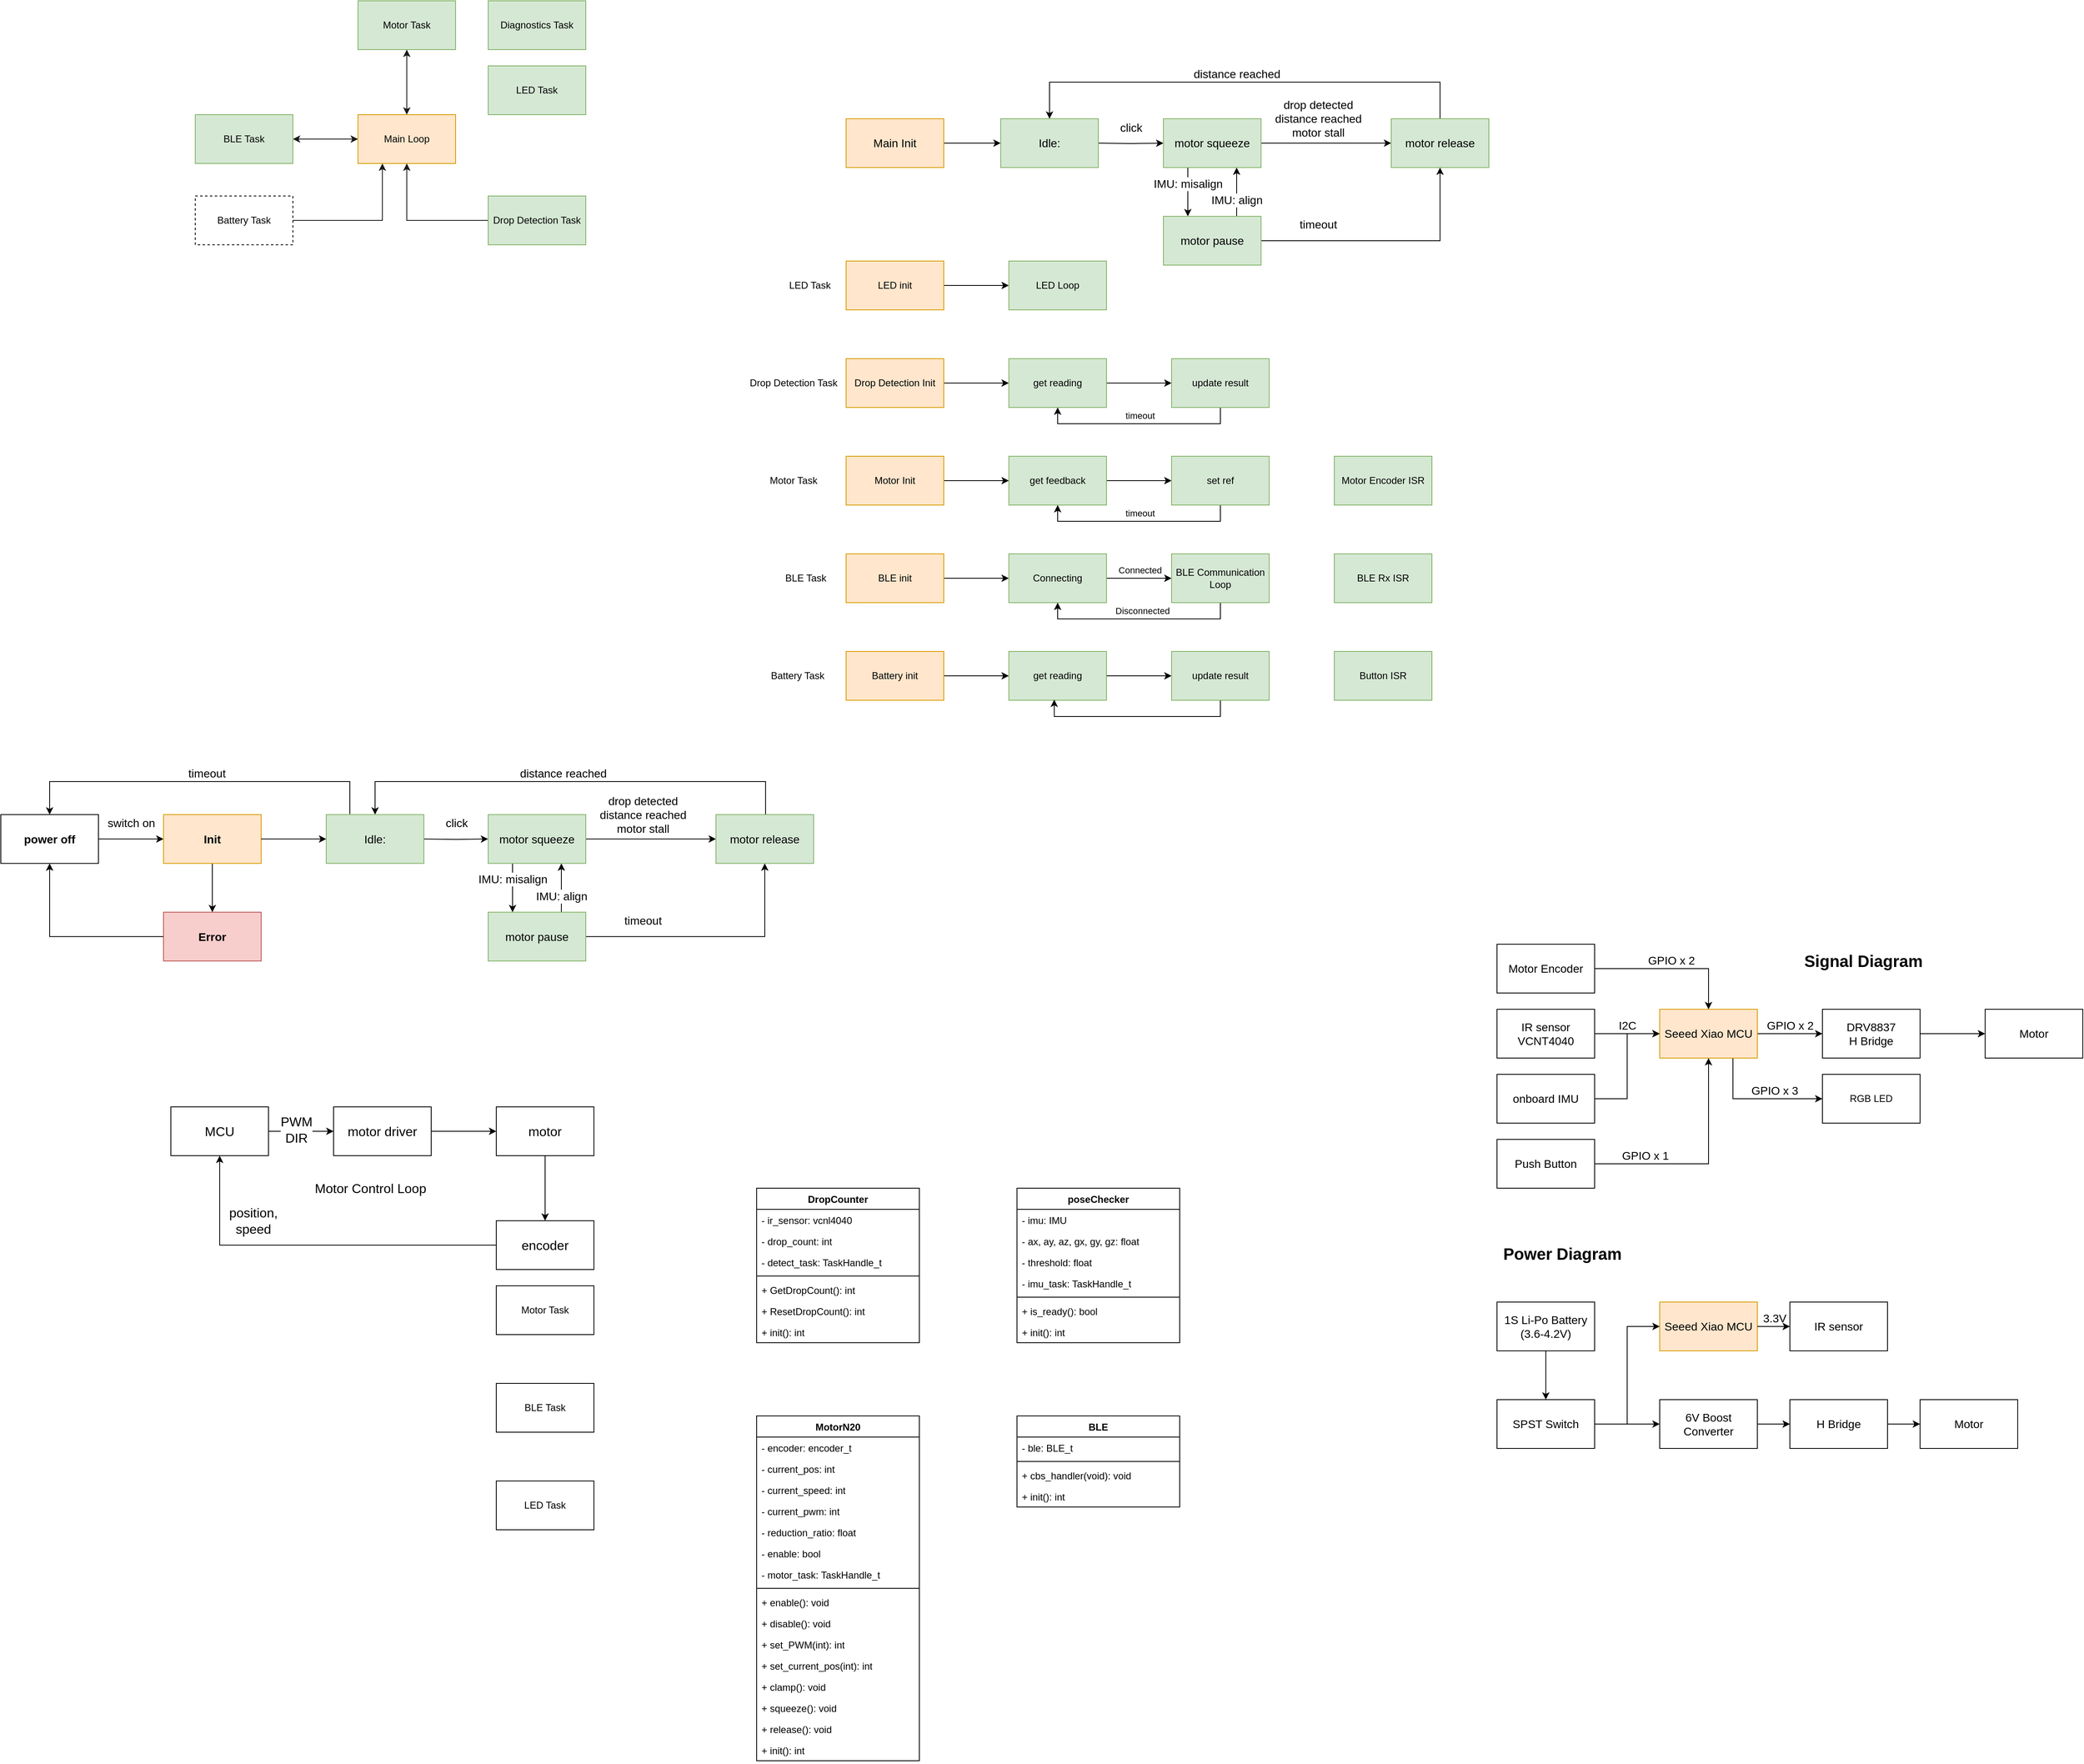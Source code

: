 <mxfile version="21.2.8" type="device">
  <diagram name="Page-1" id="wduVnjF6TWstvvbPYlcd">
    <mxGraphModel dx="4377" dy="3242" grid="1" gridSize="10" guides="1" tooltips="1" connect="1" arrows="1" fold="1" page="1" pageScale="1" pageWidth="827" pageHeight="1169" math="0" shadow="0">
      <root>
        <mxCell id="0" />
        <mxCell id="1" parent="0" />
        <mxCell id="vXe-t-sLwv9hT8hAlhmf-29" value="" style="edgeStyle=orthogonalEdgeStyle;rounded=0;orthogonalLoop=1;jettySize=auto;html=1;fontSize=14;" parent="1" source="vXe-t-sLwv9hT8hAlhmf-14" target="qgvqCCA3PiTUlnIl5fVL-4" edge="1">
          <mxGeometry relative="1" as="geometry" />
        </mxCell>
        <mxCell id="vXe-t-sLwv9hT8hAlhmf-30" value="switch on" style="edgeLabel;html=1;align=center;verticalAlign=middle;resizable=0;points=[];fontSize=14;labelBackgroundColor=none;" parent="vXe-t-sLwv9hT8hAlhmf-29" vertex="1" connectable="0">
          <mxGeometry x="-0.245" y="-1" relative="1" as="geometry">
            <mxPoint x="10" y="-21" as="offset" />
          </mxGeometry>
        </mxCell>
        <mxCell id="vXe-t-sLwv9hT8hAlhmf-14" value="&lt;b style=&quot;font-size: 14px;&quot;&gt;power off&lt;/b&gt;" style="whiteSpace=wrap;html=1;fontSize=14;" parent="1" vertex="1">
          <mxGeometry x="-159" y="-39.37" width="120" height="60" as="geometry" />
        </mxCell>
        <mxCell id="vXe-t-sLwv9hT8hAlhmf-38" value="" style="edgeStyle=orthogonalEdgeStyle;rounded=0;orthogonalLoop=1;jettySize=auto;html=1;fontSize=16;" parent="1" source="vXe-t-sLwv9hT8hAlhmf-32" target="vXe-t-sLwv9hT8hAlhmf-37" edge="1">
          <mxGeometry relative="1" as="geometry" />
        </mxCell>
        <mxCell id="vXe-t-sLwv9hT8hAlhmf-32" value="motor" style="whiteSpace=wrap;html=1;fontSize=16;" parent="1" vertex="1">
          <mxGeometry x="450" y="320" width="120" height="60" as="geometry" />
        </mxCell>
        <mxCell id="vXe-t-sLwv9hT8hAlhmf-34" value="" style="edgeStyle=orthogonalEdgeStyle;rounded=0;orthogonalLoop=1;jettySize=auto;html=1;fontSize=16;" parent="1" source="vXe-t-sLwv9hT8hAlhmf-33" target="vXe-t-sLwv9hT8hAlhmf-32" edge="1">
          <mxGeometry relative="1" as="geometry" />
        </mxCell>
        <mxCell id="vXe-t-sLwv9hT8hAlhmf-33" value="motor driver" style="whiteSpace=wrap;html=1;fontSize=16;" parent="1" vertex="1">
          <mxGeometry x="250" y="320" width="120" height="60" as="geometry" />
        </mxCell>
        <mxCell id="vXe-t-sLwv9hT8hAlhmf-43" style="edgeStyle=orthogonalEdgeStyle;rounded=0;orthogonalLoop=1;jettySize=auto;html=1;fontSize=16;" parent="1" source="vXe-t-sLwv9hT8hAlhmf-37" target="vXe-t-sLwv9hT8hAlhmf-39" edge="1">
          <mxGeometry relative="1" as="geometry" />
        </mxCell>
        <mxCell id="vXe-t-sLwv9hT8hAlhmf-44" value="position, &lt;br style=&quot;font-size: 16px;&quot;&gt;speed" style="edgeLabel;html=1;align=center;verticalAlign=middle;resizable=0;points=[];fontSize=16;" parent="vXe-t-sLwv9hT8hAlhmf-43" vertex="1" connectable="0">
          <mxGeometry x="0.332" y="1" relative="1" as="geometry">
            <mxPoint y="-31" as="offset" />
          </mxGeometry>
        </mxCell>
        <mxCell id="vXe-t-sLwv9hT8hAlhmf-37" value="encoder" style="whiteSpace=wrap;html=1;fontSize=16;" parent="1" vertex="1">
          <mxGeometry x="450" y="460" width="120" height="60" as="geometry" />
        </mxCell>
        <mxCell id="vXe-t-sLwv9hT8hAlhmf-40" value="" style="edgeStyle=orthogonalEdgeStyle;rounded=0;orthogonalLoop=1;jettySize=auto;html=1;fontSize=16;" parent="1" source="vXe-t-sLwv9hT8hAlhmf-39" target="vXe-t-sLwv9hT8hAlhmf-33" edge="1">
          <mxGeometry relative="1" as="geometry" />
        </mxCell>
        <mxCell id="vXe-t-sLwv9hT8hAlhmf-41" value="PWM&lt;br style=&quot;font-size: 16px;&quot;&gt;DIR" style="edgeLabel;html=1;align=center;verticalAlign=middle;resizable=0;points=[];fontSize=16;" parent="vXe-t-sLwv9hT8hAlhmf-40" vertex="1" connectable="0">
          <mxGeometry x="-0.15" y="2" relative="1" as="geometry">
            <mxPoint as="offset" />
          </mxGeometry>
        </mxCell>
        <mxCell id="vXe-t-sLwv9hT8hAlhmf-39" value="MCU" style="whiteSpace=wrap;html=1;fontSize=16;" parent="1" vertex="1">
          <mxGeometry x="50" y="320" width="120" height="60" as="geometry" />
        </mxCell>
        <mxCell id="vXe-t-sLwv9hT8hAlhmf-68" value="Motor Control Loop" style="text;html=1;align=center;verticalAlign=middle;resizable=0;points=[];autosize=1;strokeColor=none;fillColor=none;fontSize=16;" parent="1" vertex="1">
          <mxGeometry x="215" y="405" width="160" height="30" as="geometry" />
        </mxCell>
        <mxCell id="Kge6lJiE3Ue7jHo8uGL6-1" value="Motor" style="whiteSpace=wrap;html=1;fontSize=14;" parent="1" vertex="1">
          <mxGeometry x="2280" y="200" width="120" height="60" as="geometry" />
        </mxCell>
        <mxCell id="Kge6lJiE3Ue7jHo8uGL6-3" value="" style="edgeStyle=orthogonalEdgeStyle;rounded=0;orthogonalLoop=1;jettySize=auto;html=1;fontSize=14;" parent="1" source="Kge6lJiE3Ue7jHo8uGL6-2" target="Kge6lJiE3Ue7jHo8uGL6-1" edge="1">
          <mxGeometry relative="1" as="geometry" />
        </mxCell>
        <mxCell id="Kge6lJiE3Ue7jHo8uGL6-2" value="DRV8837&lt;br style=&quot;font-size: 14px;&quot;&gt;H Bridge" style="whiteSpace=wrap;html=1;fontSize=14;" parent="1" vertex="1">
          <mxGeometry x="2080" y="200" width="120" height="60" as="geometry" />
        </mxCell>
        <mxCell id="Kge6lJiE3Ue7jHo8uGL6-6" value="" style="edgeStyle=orthogonalEdgeStyle;rounded=0;orthogonalLoop=1;jettySize=auto;html=1;fontSize=14;" parent="1" source="Kge6lJiE3Ue7jHo8uGL6-4" target="Kge6lJiE3Ue7jHo8uGL6-5" edge="1">
          <mxGeometry relative="1" as="geometry" />
        </mxCell>
        <mxCell id="Kge6lJiE3Ue7jHo8uGL6-12" value="I2C" style="edgeLabel;html=1;align=center;verticalAlign=middle;resizable=0;points=[];fontSize=14;" parent="Kge6lJiE3Ue7jHo8uGL6-6" vertex="1" connectable="0">
          <mxGeometry x="-0.304" relative="1" as="geometry">
            <mxPoint x="12" y="-10" as="offset" />
          </mxGeometry>
        </mxCell>
        <mxCell id="Kge6lJiE3Ue7jHo8uGL6-4" value="IR sensor&lt;br style=&quot;font-size: 14px;&quot;&gt;VCNT4040" style="whiteSpace=wrap;html=1;fontSize=14;" parent="1" vertex="1">
          <mxGeometry x="1680" y="200" width="120" height="60" as="geometry" />
        </mxCell>
        <mxCell id="Kge6lJiE3Ue7jHo8uGL6-9" value="" style="edgeStyle=orthogonalEdgeStyle;rounded=0;orthogonalLoop=1;jettySize=auto;html=1;fontSize=14;" parent="1" source="Kge6lJiE3Ue7jHo8uGL6-5" target="Kge6lJiE3Ue7jHo8uGL6-2" edge="1">
          <mxGeometry relative="1" as="geometry" />
        </mxCell>
        <mxCell id="Kge6lJiE3Ue7jHo8uGL6-15" value="GPIO x 2" style="edgeLabel;html=1;align=center;verticalAlign=middle;resizable=0;points=[];fontSize=14;" parent="Kge6lJiE3Ue7jHo8uGL6-9" vertex="1" connectable="0">
          <mxGeometry x="-0.246" y="2" relative="1" as="geometry">
            <mxPoint x="10" y="-8" as="offset" />
          </mxGeometry>
        </mxCell>
        <mxCell id="oATJo9YIqXvczxJ_0nab-40" style="edgeStyle=orthogonalEdgeStyle;rounded=0;orthogonalLoop=1;jettySize=auto;html=1;exitX=0.75;exitY=1;exitDx=0;exitDy=0;entryX=0;entryY=0.5;entryDx=0;entryDy=0;" parent="1" source="Kge6lJiE3Ue7jHo8uGL6-5" target="oATJo9YIqXvczxJ_0nab-39" edge="1">
          <mxGeometry relative="1" as="geometry" />
        </mxCell>
        <mxCell id="oATJo9YIqXvczxJ_0nab-41" value="&lt;font style=&quot;font-size: 14px;&quot;&gt;GPIO x 3&lt;/font&gt;" style="edgeLabel;html=1;align=center;verticalAlign=middle;resizable=0;points=[];" parent="oATJo9YIqXvczxJ_0nab-40" vertex="1" connectable="0">
          <mxGeometry x="0.218" relative="1" as="geometry">
            <mxPoint x="3" y="-10" as="offset" />
          </mxGeometry>
        </mxCell>
        <mxCell id="Kge6lJiE3Ue7jHo8uGL6-5" value="Seeed Xiao MCU" style="whiteSpace=wrap;html=1;fontSize=14;fillColor=#ffe6cc;strokeColor=#d79b00;" parent="1" vertex="1">
          <mxGeometry x="1880" y="200" width="120" height="60" as="geometry" />
        </mxCell>
        <mxCell id="Kge6lJiE3Ue7jHo8uGL6-8" style="edgeStyle=orthogonalEdgeStyle;rounded=0;orthogonalLoop=1;jettySize=auto;html=1;fontSize=14;" parent="1" source="Kge6lJiE3Ue7jHo8uGL6-7" target="Kge6lJiE3Ue7jHo8uGL6-5" edge="1">
          <mxGeometry relative="1" as="geometry" />
        </mxCell>
        <mxCell id="Kge6lJiE3Ue7jHo8uGL6-13" value="GPIO x 1" style="edgeLabel;html=1;align=center;verticalAlign=middle;resizable=0;points=[];fontSize=14;" parent="Kge6lJiE3Ue7jHo8uGL6-8" vertex="1" connectable="0">
          <mxGeometry x="-0.448" y="-2" relative="1" as="geometry">
            <mxPoint x="-13" y="-12" as="offset" />
          </mxGeometry>
        </mxCell>
        <mxCell id="Kge6lJiE3Ue7jHo8uGL6-7" value="Push Button" style="whiteSpace=wrap;html=1;fontSize=14;" parent="1" vertex="1">
          <mxGeometry x="1680" y="360" width="120" height="60" as="geometry" />
        </mxCell>
        <mxCell id="Kge6lJiE3Ue7jHo8uGL6-11" style="edgeStyle=orthogonalEdgeStyle;rounded=0;orthogonalLoop=1;jettySize=auto;html=1;fontSize=14;" parent="1" source="Kge6lJiE3Ue7jHo8uGL6-10" target="Kge6lJiE3Ue7jHo8uGL6-5" edge="1">
          <mxGeometry relative="1" as="geometry" />
        </mxCell>
        <mxCell id="Kge6lJiE3Ue7jHo8uGL6-14" value="GPIO x 2" style="edgeLabel;html=1;align=center;verticalAlign=middle;resizable=0;points=[];fontSize=14;" parent="Kge6lJiE3Ue7jHo8uGL6-11" vertex="1" connectable="0">
          <mxGeometry x="-0.169" relative="1" as="geometry">
            <mxPoint x="15" y="-10" as="offset" />
          </mxGeometry>
        </mxCell>
        <mxCell id="Kge6lJiE3Ue7jHo8uGL6-10" value="Motor Encoder" style="whiteSpace=wrap;html=1;fontSize=14;" parent="1" vertex="1">
          <mxGeometry x="1680" y="120" width="120" height="60" as="geometry" />
        </mxCell>
        <mxCell id="Kge6lJiE3Ue7jHo8uGL6-17" style="edgeStyle=orthogonalEdgeStyle;rounded=0;orthogonalLoop=1;jettySize=auto;html=1;entryX=0;entryY=0.5;entryDx=0;entryDy=0;fontSize=14;" parent="1" source="Kge6lJiE3Ue7jHo8uGL6-16" target="Kge6lJiE3Ue7jHo8uGL6-5" edge="1">
          <mxGeometry relative="1" as="geometry" />
        </mxCell>
        <mxCell id="Kge6lJiE3Ue7jHo8uGL6-16" value="onboard IMU" style="whiteSpace=wrap;html=1;fontSize=14;" parent="1" vertex="1">
          <mxGeometry x="1680" y="280" width="120" height="60" as="geometry" />
        </mxCell>
        <mxCell id="Kge6lJiE3Ue7jHo8uGL6-18" value="Signal Diagram" style="text;html=1;align=center;verticalAlign=middle;resizable=0;points=[];autosize=1;strokeColor=none;fillColor=none;fontSize=20;fontStyle=1" parent="1" vertex="1">
          <mxGeometry x="2045" y="120" width="170" height="40" as="geometry" />
        </mxCell>
        <mxCell id="ANSPp5WAygl_F4PNtGkI-3" value="" style="edgeStyle=orthogonalEdgeStyle;rounded=0;orthogonalLoop=1;jettySize=auto;html=1;" parent="1" source="OPT35XspGaKOttEOhAyt-1" target="ANSPp5WAygl_F4PNtGkI-1" edge="1">
          <mxGeometry relative="1" as="geometry" />
        </mxCell>
        <mxCell id="OPT35XspGaKOttEOhAyt-1" value="1S Li-Po Battery&lt;br style=&quot;font-size: 14px;&quot;&gt;(3.6-4.2V)" style="whiteSpace=wrap;html=1;fontSize=14;" parent="1" vertex="1">
          <mxGeometry x="1680" y="560" width="120" height="60" as="geometry" />
        </mxCell>
        <mxCell id="OPT35XspGaKOttEOhAyt-8" value="" style="edgeStyle=orthogonalEdgeStyle;rounded=0;orthogonalLoop=1;jettySize=auto;html=1;fontSize=14;" parent="1" source="OPT35XspGaKOttEOhAyt-2" target="OPT35XspGaKOttEOhAyt-7" edge="1">
          <mxGeometry relative="1" as="geometry" />
        </mxCell>
        <mxCell id="OPT35XspGaKOttEOhAyt-2" value="6V Boost Converter" style="whiteSpace=wrap;html=1;fontSize=14;" parent="1" vertex="1">
          <mxGeometry x="1880" y="680" width="120" height="60" as="geometry" />
        </mxCell>
        <mxCell id="OPT35XspGaKOttEOhAyt-5" value="Seeed Xiao MCU" style="whiteSpace=wrap;html=1;fontSize=14;fillColor=#ffe6cc;strokeColor=#d79b00;" parent="1" vertex="1">
          <mxGeometry x="1880" y="560" width="120" height="60" as="geometry" />
        </mxCell>
        <mxCell id="OPT35XspGaKOttEOhAyt-10" value="" style="edgeStyle=orthogonalEdgeStyle;rounded=0;orthogonalLoop=1;jettySize=auto;html=1;fontSize=14;" parent="1" source="OPT35XspGaKOttEOhAyt-7" target="OPT35XspGaKOttEOhAyt-9" edge="1">
          <mxGeometry relative="1" as="geometry" />
        </mxCell>
        <mxCell id="OPT35XspGaKOttEOhAyt-7" value="H Bridge" style="whiteSpace=wrap;html=1;fontSize=14;" parent="1" vertex="1">
          <mxGeometry x="2040" y="680" width="120" height="60" as="geometry" />
        </mxCell>
        <mxCell id="OPT35XspGaKOttEOhAyt-9" value="Motor" style="whiteSpace=wrap;html=1;fontSize=14;" parent="1" vertex="1">
          <mxGeometry x="2200" y="680" width="120" height="60" as="geometry" />
        </mxCell>
        <mxCell id="OPT35XspGaKOttEOhAyt-12" value="Power Diagram" style="text;html=1;align=center;verticalAlign=middle;resizable=0;points=[];autosize=1;strokeColor=none;fillColor=none;fontSize=20;fontStyle=1" parent="1" vertex="1">
          <mxGeometry x="1675" y="480" width="170" height="40" as="geometry" />
        </mxCell>
        <mxCell id="OPT35XspGaKOttEOhAyt-13" value="IR sensor" style="whiteSpace=wrap;html=1;fontSize=14;" parent="1" vertex="1">
          <mxGeometry x="2040" y="560" width="120" height="60" as="geometry" />
        </mxCell>
        <mxCell id="ANSPp5WAygl_F4PNtGkI-4" value="" style="edgeStyle=orthogonalEdgeStyle;rounded=0;orthogonalLoop=1;jettySize=auto;html=1;" parent="1" source="ANSPp5WAygl_F4PNtGkI-1" target="OPT35XspGaKOttEOhAyt-2" edge="1">
          <mxGeometry relative="1" as="geometry" />
        </mxCell>
        <mxCell id="ANSPp5WAygl_F4PNtGkI-5" style="edgeStyle=orthogonalEdgeStyle;rounded=0;orthogonalLoop=1;jettySize=auto;html=1;exitX=1;exitY=0.5;exitDx=0;exitDy=0;entryX=0;entryY=0.5;entryDx=0;entryDy=0;" parent="1" source="ANSPp5WAygl_F4PNtGkI-1" target="OPT35XspGaKOttEOhAyt-5" edge="1">
          <mxGeometry relative="1" as="geometry" />
        </mxCell>
        <mxCell id="ANSPp5WAygl_F4PNtGkI-1" value="SPST Switch" style="whiteSpace=wrap;html=1;fontSize=14;" parent="1" vertex="1">
          <mxGeometry x="1680" y="680" width="120" height="60" as="geometry" />
        </mxCell>
        <mxCell id="ANSPp5WAygl_F4PNtGkI-8" value="" style="edgeStyle=orthogonalEdgeStyle;rounded=0;orthogonalLoop=1;jettySize=auto;html=1;" parent="1" source="OPT35XspGaKOttEOhAyt-5" target="OPT35XspGaKOttEOhAyt-13" edge="1">
          <mxGeometry relative="1" as="geometry" />
        </mxCell>
        <mxCell id="tMOb8evx2b35FcJZwb4m-1" value="3.3V" style="edgeLabel;html=1;align=center;verticalAlign=middle;resizable=0;points=[];fontSize=14;labelBackgroundColor=none;" parent="ANSPp5WAygl_F4PNtGkI-8" vertex="1" connectable="0">
          <mxGeometry x="-0.332" y="-1" relative="1" as="geometry">
            <mxPoint x="7" y="-11" as="offset" />
          </mxGeometry>
        </mxCell>
        <mxCell id="qgvqCCA3PiTUlnIl5fVL-110" style="edgeStyle=orthogonalEdgeStyle;rounded=0;orthogonalLoop=1;jettySize=auto;html=1;fontSize=14;" parent="1" source="qgvqCCA3PiTUlnIl5fVL-4" target="qgvqCCA3PiTUlnIl5fVL-111" edge="1">
          <mxGeometry relative="1" as="geometry" />
        </mxCell>
        <mxCell id="qgvqCCA3PiTUlnIl5fVL-4" value="&lt;b style=&quot;font-size: 14px;&quot;&gt;Init&lt;/b&gt;" style="whiteSpace=wrap;html=1;fontSize=14;fillColor=#ffe6cc;strokeColor=#d79b00;" parent="1" vertex="1">
          <mxGeometry x="41" y="-39.37" width="120" height="60" as="geometry" />
        </mxCell>
        <mxCell id="qgvqCCA3PiTUlnIl5fVL-19" value="" style="edgeStyle=orthogonalEdgeStyle;rounded=0;orthogonalLoop=1;jettySize=auto;html=1;" parent="1" source="qgvqCCA3PiTUlnIl5fVL-17" target="qgvqCCA3PiTUlnIl5fVL-18" edge="1">
          <mxGeometry relative="1" as="geometry" />
        </mxCell>
        <mxCell id="qgvqCCA3PiTUlnIl5fVL-17" value="BLE init" style="whiteSpace=wrap;html=1;fillColor=#ffe6cc;strokeColor=#d79b00;" parent="1" vertex="1">
          <mxGeometry x="880" y="-360" width="120" height="60" as="geometry" />
        </mxCell>
        <mxCell id="qgvqCCA3PiTUlnIl5fVL-21" value="" style="edgeStyle=orthogonalEdgeStyle;rounded=0;orthogonalLoop=1;jettySize=auto;html=1;" parent="1" source="qgvqCCA3PiTUlnIl5fVL-18" target="qgvqCCA3PiTUlnIl5fVL-20" edge="1">
          <mxGeometry relative="1" as="geometry" />
        </mxCell>
        <mxCell id="qgvqCCA3PiTUlnIl5fVL-22" value="Connected" style="edgeLabel;html=1;align=center;verticalAlign=middle;resizable=0;points=[];" parent="qgvqCCA3PiTUlnIl5fVL-21" vertex="1" connectable="0">
          <mxGeometry x="-0.242" y="1" relative="1" as="geometry">
            <mxPoint x="10" y="-9" as="offset" />
          </mxGeometry>
        </mxCell>
        <mxCell id="qgvqCCA3PiTUlnIl5fVL-18" value="Connecting" style="whiteSpace=wrap;html=1;fillColor=#d5e8d4;strokeColor=#82b366;" parent="1" vertex="1">
          <mxGeometry x="1080" y="-360" width="120" height="60" as="geometry" />
        </mxCell>
        <mxCell id="qgvqCCA3PiTUlnIl5fVL-25" style="edgeStyle=orthogonalEdgeStyle;rounded=0;orthogonalLoop=1;jettySize=auto;html=1;entryX=0.5;entryY=1;entryDx=0;entryDy=0;" parent="1" source="qgvqCCA3PiTUlnIl5fVL-20" target="qgvqCCA3PiTUlnIl5fVL-18" edge="1">
          <mxGeometry relative="1" as="geometry">
            <Array as="points">
              <mxPoint x="1340" y="-280" />
              <mxPoint x="1140" y="-280" />
            </Array>
          </mxGeometry>
        </mxCell>
        <mxCell id="qgvqCCA3PiTUlnIl5fVL-26" value="Disconnected" style="edgeLabel;html=1;align=center;verticalAlign=middle;resizable=0;points=[];" parent="qgvqCCA3PiTUlnIl5fVL-25" vertex="1" connectable="0">
          <mxGeometry x="0.171" relative="1" as="geometry">
            <mxPoint x="24" y="-10" as="offset" />
          </mxGeometry>
        </mxCell>
        <mxCell id="qgvqCCA3PiTUlnIl5fVL-20" value="BLE Communication Loop" style="whiteSpace=wrap;html=1;fillColor=#d5e8d4;strokeColor=#82b366;" parent="1" vertex="1">
          <mxGeometry x="1280" y="-360" width="120" height="60" as="geometry" />
        </mxCell>
        <mxCell id="qgvqCCA3PiTUlnIl5fVL-39" value="" style="edgeStyle=orthogonalEdgeStyle;rounded=0;orthogonalLoop=1;jettySize=auto;html=1;" parent="1" source="qgvqCCA3PiTUlnIl5fVL-37" target="qgvqCCA3PiTUlnIl5fVL-38" edge="1">
          <mxGeometry relative="1" as="geometry" />
        </mxCell>
        <mxCell id="qgvqCCA3PiTUlnIl5fVL-37" value="Battery init" style="whiteSpace=wrap;html=1;fillColor=#ffe6cc;strokeColor=#d79b00;" parent="1" vertex="1">
          <mxGeometry x="880" y="-240" width="120" height="60" as="geometry" />
        </mxCell>
        <mxCell id="qgvqCCA3PiTUlnIl5fVL-127" value="" style="edgeStyle=orthogonalEdgeStyle;rounded=0;orthogonalLoop=1;jettySize=auto;html=1;" parent="1" source="qgvqCCA3PiTUlnIl5fVL-38" target="qgvqCCA3PiTUlnIl5fVL-126" edge="1">
          <mxGeometry relative="1" as="geometry" />
        </mxCell>
        <mxCell id="qgvqCCA3PiTUlnIl5fVL-38" value="get reading" style="whiteSpace=wrap;html=1;fillColor=#d5e8d4;strokeColor=#82b366;" parent="1" vertex="1">
          <mxGeometry x="1080" y="-240" width="120" height="60" as="geometry" />
        </mxCell>
        <mxCell id="oATJo9YIqXvczxJ_0nab-46" style="edgeStyle=orthogonalEdgeStyle;rounded=0;orthogonalLoop=1;jettySize=auto;html=1;startArrow=classic;startFill=1;fillColor=#d5e8d4;strokeColor=#1A1A1A;" parent="1" source="qgvqCCA3PiTUlnIl5fVL-41" target="qgvqCCA3PiTUlnIl5fVL-46" edge="1">
          <mxGeometry relative="1" as="geometry" />
        </mxCell>
        <mxCell id="oATJo9YIqXvczxJ_0nab-48" style="edgeStyle=orthogonalEdgeStyle;rounded=0;orthogonalLoop=1;jettySize=auto;html=1;startArrow=classic;startFill=1;fillColor=#d5e8d4;strokeColor=#1A1A1A;" parent="1" source="qgvqCCA3PiTUlnIl5fVL-41" target="qgvqCCA3PiTUlnIl5fVL-42" edge="1">
          <mxGeometry relative="1" as="geometry" />
        </mxCell>
        <mxCell id="qgvqCCA3PiTUlnIl5fVL-41" value="Main Loop" style="whiteSpace=wrap;html=1;fillColor=#ffe6cc;strokeColor=#d79b00;" parent="1" vertex="1">
          <mxGeometry x="280" y="-900" width="120" height="60" as="geometry" />
        </mxCell>
        <mxCell id="qgvqCCA3PiTUlnIl5fVL-42" value="BLE Task" style="whiteSpace=wrap;html=1;fillColor=#d5e8d4;strokeColor=#82b366;" parent="1" vertex="1">
          <mxGeometry x="80" y="-900" width="120" height="60" as="geometry" />
        </mxCell>
        <mxCell id="qgvqCCA3PiTUlnIl5fVL-43" value="LED Task" style="whiteSpace=wrap;html=1;fillColor=#d5e8d4;strokeColor=#82b366;" parent="1" vertex="1">
          <mxGeometry x="440" y="-960" width="120" height="60" as="geometry" />
        </mxCell>
        <mxCell id="qgvqCCA3PiTUlnIl5fVL-50" value="" style="edgeStyle=orthogonalEdgeStyle;rounded=0;orthogonalLoop=1;jettySize=auto;html=1;entryX=0.25;entryY=1;entryDx=0;entryDy=0;fillColor=#d5e8d4;strokeColor=#1A1A1A;" parent="1" source="qgvqCCA3PiTUlnIl5fVL-44" target="qgvqCCA3PiTUlnIl5fVL-41" edge="1">
          <mxGeometry relative="1" as="geometry">
            <mxPoint x="230" y="-769.971" as="sourcePoint" />
          </mxGeometry>
        </mxCell>
        <mxCell id="qgvqCCA3PiTUlnIl5fVL-44" value="Battery Task" style="whiteSpace=wrap;html=1;dashed=1;" parent="1" vertex="1">
          <mxGeometry x="80" y="-800" width="120" height="60" as="geometry" />
        </mxCell>
        <mxCell id="qgvqCCA3PiTUlnIl5fVL-46" value="Motor Task" style="whiteSpace=wrap;html=1;fillColor=#d5e8d4;strokeColor=#82b366;" parent="1" vertex="1">
          <mxGeometry x="280" y="-1040" width="120" height="60" as="geometry" />
        </mxCell>
        <mxCell id="qgvqCCA3PiTUlnIl5fVL-58" value="BLE Rx ISR" style="whiteSpace=wrap;html=1;fillColor=#d5e8d4;strokeColor=#82b366;" parent="1" vertex="1">
          <mxGeometry x="1480" y="-360" width="120" height="60" as="geometry" />
        </mxCell>
        <mxCell id="qgvqCCA3PiTUlnIl5fVL-62" value="" style="edgeStyle=orthogonalEdgeStyle;rounded=0;orthogonalLoop=1;jettySize=auto;html=1;" parent="1" source="qgvqCCA3PiTUlnIl5fVL-60" target="qgvqCCA3PiTUlnIl5fVL-61" edge="1">
          <mxGeometry relative="1" as="geometry" />
        </mxCell>
        <mxCell id="qgvqCCA3PiTUlnIl5fVL-60" value="Motor Init" style="whiteSpace=wrap;html=1;fillColor=#ffe6cc;strokeColor=#d79b00;" parent="1" vertex="1">
          <mxGeometry x="880" y="-480" width="120" height="60" as="geometry" />
        </mxCell>
        <mxCell id="qgvqCCA3PiTUlnIl5fVL-119" value="" style="edgeStyle=orthogonalEdgeStyle;rounded=0;orthogonalLoop=1;jettySize=auto;html=1;" parent="1" source="qgvqCCA3PiTUlnIl5fVL-61" target="qgvqCCA3PiTUlnIl5fVL-118" edge="1">
          <mxGeometry relative="1" as="geometry" />
        </mxCell>
        <mxCell id="qgvqCCA3PiTUlnIl5fVL-61" value="get feedback" style="whiteSpace=wrap;html=1;fillColor=#d5e8d4;strokeColor=#82b366;" parent="1" vertex="1">
          <mxGeometry x="1080" y="-480" width="120" height="60" as="geometry" />
        </mxCell>
        <mxCell id="qgvqCCA3PiTUlnIl5fVL-72" style="edgeStyle=orthogonalEdgeStyle;rounded=0;orthogonalLoop=1;jettySize=auto;html=1;fillColor=#d5e8d4;strokeColor=#1A1A1A;" parent="1" source="qgvqCCA3PiTUlnIl5fVL-70" target="qgvqCCA3PiTUlnIl5fVL-41" edge="1">
          <mxGeometry relative="1" as="geometry" />
        </mxCell>
        <mxCell id="qgvqCCA3PiTUlnIl5fVL-70" value="Drop Detection Task" style="whiteSpace=wrap;html=1;fillColor=#d5e8d4;strokeColor=#82b366;" parent="1" vertex="1">
          <mxGeometry x="440" y="-800" width="120" height="60" as="geometry" />
        </mxCell>
        <mxCell id="qgvqCCA3PiTUlnIl5fVL-76" value="" style="edgeStyle=orthogonalEdgeStyle;rounded=0;orthogonalLoop=1;jettySize=auto;html=1;" parent="1" source="qgvqCCA3PiTUlnIl5fVL-74" target="qgvqCCA3PiTUlnIl5fVL-75" edge="1">
          <mxGeometry relative="1" as="geometry" />
        </mxCell>
        <mxCell id="qgvqCCA3PiTUlnIl5fVL-74" value="Drop Detection Init" style="whiteSpace=wrap;html=1;fillColor=#ffe6cc;strokeColor=#d79b00;" parent="1" vertex="1">
          <mxGeometry x="880" y="-600" width="120" height="60" as="geometry" />
        </mxCell>
        <mxCell id="qgvqCCA3PiTUlnIl5fVL-123" value="" style="edgeStyle=orthogonalEdgeStyle;rounded=0;orthogonalLoop=1;jettySize=auto;html=1;" parent="1" source="qgvqCCA3PiTUlnIl5fVL-75" target="qgvqCCA3PiTUlnIl5fVL-122" edge="1">
          <mxGeometry relative="1" as="geometry" />
        </mxCell>
        <mxCell id="qgvqCCA3PiTUlnIl5fVL-75" value="get reading" style="whiteSpace=wrap;html=1;fillColor=#d5e8d4;strokeColor=#82b366;" parent="1" vertex="1">
          <mxGeometry x="1080" y="-600" width="120" height="60" as="geometry" />
        </mxCell>
        <mxCell id="qgvqCCA3PiTUlnIl5fVL-79" value="" style="edgeStyle=orthogonalEdgeStyle;rounded=0;orthogonalLoop=1;jettySize=auto;html=1;" parent="1" source="qgvqCCA3PiTUlnIl5fVL-77" target="qgvqCCA3PiTUlnIl5fVL-78" edge="1">
          <mxGeometry relative="1" as="geometry" />
        </mxCell>
        <mxCell id="qgvqCCA3PiTUlnIl5fVL-77" value="LED init" style="whiteSpace=wrap;html=1;fillColor=#ffe6cc;strokeColor=#d79b00;" parent="1" vertex="1">
          <mxGeometry x="880" y="-720" width="120" height="60" as="geometry" />
        </mxCell>
        <mxCell id="qgvqCCA3PiTUlnIl5fVL-78" value="LED Loop" style="whiteSpace=wrap;html=1;fillColor=#d5e8d4;strokeColor=#82b366;" parent="1" vertex="1">
          <mxGeometry x="1080" y="-720" width="120" height="60" as="geometry" />
        </mxCell>
        <mxCell id="qgvqCCA3PiTUlnIl5fVL-82" value="" style="edgeStyle=orthogonalEdgeStyle;rounded=0;orthogonalLoop=1;jettySize=auto;html=1;entryX=0;entryY=0.5;entryDx=0;entryDy=0;fontSize=14;fontStyle=0" parent="1" source="qgvqCCA3PiTUlnIl5fVL-80" target="qgvqCCA3PiTUlnIl5fVL-108" edge="1">
          <mxGeometry relative="1" as="geometry">
            <mxPoint x="1000" y="-695.03" as="targetPoint" />
          </mxGeometry>
        </mxCell>
        <mxCell id="qgvqCCA3PiTUlnIl5fVL-80" value="Main Init" style="whiteSpace=wrap;html=1;fillColor=#ffe6cc;strokeColor=#d79b00;fontSize=14;fontStyle=0" parent="1" vertex="1">
          <mxGeometry x="880" y="-895.03" width="120" height="60" as="geometry" />
        </mxCell>
        <mxCell id="qgvqCCA3PiTUlnIl5fVL-83" value="Button ISR" style="whiteSpace=wrap;html=1;fillColor=#d5e8d4;strokeColor=#82b366;" parent="1" vertex="1">
          <mxGeometry x="1480" y="-240" width="120" height="60" as="geometry" />
        </mxCell>
        <mxCell id="qgvqCCA3PiTUlnIl5fVL-84" value="LED Task" style="text;html=1;align=center;verticalAlign=middle;resizable=0;points=[];autosize=1;strokeColor=none;fillColor=none;" parent="1" vertex="1">
          <mxGeometry x="800" y="-705" width="70" height="30" as="geometry" />
        </mxCell>
        <mxCell id="qgvqCCA3PiTUlnIl5fVL-85" value="Drop Detection Task" style="text;html=1;align=center;verticalAlign=middle;resizable=0;points=[];autosize=1;strokeColor=none;fillColor=none;" parent="1" vertex="1">
          <mxGeometry x="750" y="-585" width="130" height="30" as="geometry" />
        </mxCell>
        <mxCell id="qgvqCCA3PiTUlnIl5fVL-86" value="Motor Task" style="text;html=1;align=center;verticalAlign=middle;resizable=0;points=[];autosize=1;strokeColor=none;fillColor=none;" parent="1" vertex="1">
          <mxGeometry x="775" y="-465" width="80" height="30" as="geometry" />
        </mxCell>
        <mxCell id="qgvqCCA3PiTUlnIl5fVL-87" value="BLE Task" style="text;html=1;align=center;verticalAlign=middle;resizable=0;points=[];autosize=1;strokeColor=none;fillColor=none;" parent="1" vertex="1">
          <mxGeometry x="795" y="-345" width="70" height="30" as="geometry" />
        </mxCell>
        <mxCell id="qgvqCCA3PiTUlnIl5fVL-88" value="Battery Task" style="text;html=1;align=center;verticalAlign=middle;resizable=0;points=[];autosize=1;strokeColor=none;fillColor=none;" parent="1" vertex="1">
          <mxGeometry x="775" y="-225" width="90" height="30" as="geometry" />
        </mxCell>
        <mxCell id="qgvqCCA3PiTUlnIl5fVL-89" value="Motor Encoder ISR" style="whiteSpace=wrap;html=1;fillColor=#d5e8d4;strokeColor=#82b366;" parent="1" vertex="1">
          <mxGeometry x="1480" y="-480" width="120" height="60" as="geometry" />
        </mxCell>
        <mxCell id="qgvqCCA3PiTUlnIl5fVL-90" value="" style="edgeStyle=orthogonalEdgeStyle;rounded=0;orthogonalLoop=1;jettySize=auto;html=1;fontSize=14;fontStyle=0" parent="1" source="qgvqCCA3PiTUlnIl5fVL-101" target="qgvqCCA3PiTUlnIl5fVL-96" edge="1">
          <mxGeometry relative="1" as="geometry">
            <mxPoint x="1710" y="-945.03" as="targetPoint" />
          </mxGeometry>
        </mxCell>
        <mxCell id="qgvqCCA3PiTUlnIl5fVL-91" value="drop detected&lt;br style=&quot;font-size: 14px;&quot;&gt;distance reached&lt;br style=&quot;font-size: 14px;&quot;&gt;motor stall" style="edgeLabel;html=1;align=center;verticalAlign=middle;resizable=0;points=[];fontSize=14;fontStyle=0" parent="qgvqCCA3PiTUlnIl5fVL-90" vertex="1" connectable="0">
          <mxGeometry x="-0.352" y="-1" relative="1" as="geometry">
            <mxPoint x="18" y="-31" as="offset" />
          </mxGeometry>
        </mxCell>
        <mxCell id="qgvqCCA3PiTUlnIl5fVL-92" value="" style="edgeStyle=orthogonalEdgeStyle;rounded=0;orthogonalLoop=1;jettySize=auto;html=1;fontSize=14;exitX=1;exitY=0.5;exitDx=0;exitDy=0;fontStyle=0" parent="1" target="qgvqCCA3PiTUlnIl5fVL-101" edge="1">
          <mxGeometry relative="1" as="geometry">
            <mxPoint x="1190" y="-865.03" as="sourcePoint" />
          </mxGeometry>
        </mxCell>
        <mxCell id="qgvqCCA3PiTUlnIl5fVL-93" value="click" style="edgeLabel;html=1;align=center;verticalAlign=middle;resizable=0;points=[];fontSize=14;fontStyle=0" parent="qgvqCCA3PiTUlnIl5fVL-92" vertex="1" connectable="0">
          <mxGeometry x="-0.275" y="-2" relative="1" as="geometry">
            <mxPoint x="11" y="-22" as="offset" />
          </mxGeometry>
        </mxCell>
        <mxCell id="qgvqCCA3PiTUlnIl5fVL-94" style="edgeStyle=orthogonalEdgeStyle;rounded=0;orthogonalLoop=1;jettySize=auto;html=1;entryX=0.5;entryY=0;entryDx=0;entryDy=0;exitX=0.5;exitY=0;exitDx=0;exitDy=0;fontSize=14;fontStyle=0" parent="1" source="qgvqCCA3PiTUlnIl5fVL-96" edge="1">
          <mxGeometry relative="1" as="geometry">
            <Array as="points">
              <mxPoint x="1610" y="-940.03" />
              <mxPoint x="1130" y="-940.03" />
            </Array>
            <mxPoint x="1130" y="-895.03" as="targetPoint" />
          </mxGeometry>
        </mxCell>
        <mxCell id="qgvqCCA3PiTUlnIl5fVL-95" value="distance reached" style="edgeLabel;html=1;align=center;verticalAlign=middle;resizable=0;points=[];fontSize=14;fontStyle=0" parent="qgvqCCA3PiTUlnIl5fVL-94" vertex="1" connectable="0">
          <mxGeometry x="0.036" y="-2" relative="1" as="geometry">
            <mxPoint y="-8" as="offset" />
          </mxGeometry>
        </mxCell>
        <mxCell id="qgvqCCA3PiTUlnIl5fVL-96" value="&lt;span style=&quot;font-size: 14px;&quot;&gt;motor release&lt;/span&gt;" style="whiteSpace=wrap;html=1;fontSize=14;fillColor=#d5e8d4;strokeColor=#82b366;fontStyle=0" parent="1" vertex="1">
          <mxGeometry x="1550" y="-895.03" width="120" height="60" as="geometry" />
        </mxCell>
        <mxCell id="qgvqCCA3PiTUlnIl5fVL-97" value="timeout" style="edgeLabel;html=1;align=center;verticalAlign=middle;resizable=0;points=[];fontSize=14;fontStyle=0" parent="1" vertex="1" connectable="0">
          <mxGeometry x="1113.636" y="-877.03" as="geometry" />
        </mxCell>
        <mxCell id="qgvqCCA3PiTUlnIl5fVL-99" value="" style="edgeStyle=orthogonalEdgeStyle;rounded=0;orthogonalLoop=1;jettySize=auto;html=1;entryX=0.25;entryY=0;entryDx=0;entryDy=0;exitX=0.25;exitY=1;exitDx=0;exitDy=0;fontSize=14;fontStyle=0" parent="1" source="qgvqCCA3PiTUlnIl5fVL-101" target="qgvqCCA3PiTUlnIl5fVL-107" edge="1">
          <mxGeometry relative="1" as="geometry" />
        </mxCell>
        <mxCell id="qgvqCCA3PiTUlnIl5fVL-100" value="IMU: misalign" style="edgeLabel;html=1;align=center;verticalAlign=middle;resizable=0;points=[];fontSize=14;fontStyle=0" parent="qgvqCCA3PiTUlnIl5fVL-99" vertex="1" connectable="0">
          <mxGeometry x="-0.342" y="3" relative="1" as="geometry">
            <mxPoint x="-3" as="offset" />
          </mxGeometry>
        </mxCell>
        <mxCell id="qgvqCCA3PiTUlnIl5fVL-101" value="&lt;span style=&quot;font-size: 14px;&quot;&gt;motor squeeze&lt;/span&gt;&lt;br style=&quot;font-size: 14px;&quot;&gt;" style="whiteSpace=wrap;html=1;fontSize=14;fillColor=#d5e8d4;strokeColor=#82b366;fontStyle=0" parent="1" vertex="1">
          <mxGeometry x="1270" y="-895.03" width="120" height="60" as="geometry" />
        </mxCell>
        <mxCell id="qgvqCCA3PiTUlnIl5fVL-103" style="edgeStyle=orthogonalEdgeStyle;rounded=0;orthogonalLoop=1;jettySize=auto;html=1;exitX=0.75;exitY=0;exitDx=0;exitDy=0;entryX=0.75;entryY=1;entryDx=0;entryDy=0;fontSize=14;fontStyle=0" parent="1" source="qgvqCCA3PiTUlnIl5fVL-107" target="qgvqCCA3PiTUlnIl5fVL-101" edge="1">
          <mxGeometry relative="1" as="geometry" />
        </mxCell>
        <mxCell id="qgvqCCA3PiTUlnIl5fVL-104" value="IMU: align" style="edgeLabel;html=1;align=center;verticalAlign=middle;resizable=0;points=[];fontSize=14;fontStyle=0" parent="qgvqCCA3PiTUlnIl5fVL-103" vertex="1" connectable="0">
          <mxGeometry x="0.336" relative="1" as="geometry">
            <mxPoint y="20" as="offset" />
          </mxGeometry>
        </mxCell>
        <mxCell id="qgvqCCA3PiTUlnIl5fVL-105" style="edgeStyle=orthogonalEdgeStyle;rounded=0;orthogonalLoop=1;jettySize=auto;html=1;fontSize=14;fontStyle=0" parent="1" source="qgvqCCA3PiTUlnIl5fVL-107" target="qgvqCCA3PiTUlnIl5fVL-96" edge="1">
          <mxGeometry relative="1" as="geometry" />
        </mxCell>
        <mxCell id="qgvqCCA3PiTUlnIl5fVL-106" value="timeout" style="edgeLabel;html=1;align=center;verticalAlign=middle;resizable=0;points=[];fontSize=14;fontStyle=0" parent="qgvqCCA3PiTUlnIl5fVL-105" vertex="1" connectable="0">
          <mxGeometry x="-0.588" relative="1" as="geometry">
            <mxPoint x="6" y="-20" as="offset" />
          </mxGeometry>
        </mxCell>
        <mxCell id="qgvqCCA3PiTUlnIl5fVL-107" value="motor pause" style="whiteSpace=wrap;html=1;fontSize=14;fontStyle=0;fillColor=#d5e8d4;strokeColor=#82b366;" parent="1" vertex="1">
          <mxGeometry x="1270" y="-775.03" width="120" height="60" as="geometry" />
        </mxCell>
        <mxCell id="qgvqCCA3PiTUlnIl5fVL-108" value="&lt;span style=&quot;font-size: 14px;&quot;&gt;Idle:&lt;/span&gt;&lt;span style=&quot;font-size: 14px;&quot;&gt;&lt;br style=&quot;font-size: 14px;&quot;&gt;&lt;/span&gt;" style="whiteSpace=wrap;html=1;fontSize=14;fillColor=#d5e8d4;strokeColor=#82b366;fontStyle=0" parent="1" vertex="1">
          <mxGeometry x="1070" y="-895.03" width="120" height="60" as="geometry" />
        </mxCell>
        <mxCell id="qgvqCCA3PiTUlnIl5fVL-114" style="edgeStyle=orthogonalEdgeStyle;rounded=0;orthogonalLoop=1;jettySize=auto;html=1;fontSize=14;" parent="1" target="vXe-t-sLwv9hT8hAlhmf-14" edge="1">
          <mxGeometry relative="1" as="geometry">
            <mxPoint x="270" y="-40" as="sourcePoint" />
            <mxPoint x="-99" y="-40" as="targetPoint" />
            <Array as="points">
              <mxPoint x="270" y="-80" />
              <mxPoint x="-99" y="-80" />
            </Array>
          </mxGeometry>
        </mxCell>
        <mxCell id="qgvqCCA3PiTUlnIl5fVL-115" value="timeout" style="edgeLabel;html=1;align=center;verticalAlign=middle;resizable=0;points=[];fontSize=14;" parent="qgvqCCA3PiTUlnIl5fVL-114" vertex="1" connectable="0">
          <mxGeometry x="-0.229" y="3" relative="1" as="geometry">
            <mxPoint x="-43" y="-13" as="offset" />
          </mxGeometry>
        </mxCell>
        <mxCell id="qgvqCCA3PiTUlnIl5fVL-117" style="edgeStyle=orthogonalEdgeStyle;rounded=0;orthogonalLoop=1;jettySize=auto;html=1;" parent="1" source="qgvqCCA3PiTUlnIl5fVL-111" target="vXe-t-sLwv9hT8hAlhmf-14" edge="1">
          <mxGeometry relative="1" as="geometry" />
        </mxCell>
        <mxCell id="qgvqCCA3PiTUlnIl5fVL-111" value="Error" style="whiteSpace=wrap;html=1;fillColor=#f8cecc;strokeColor=#b85450;fontSize=14;fontStyle=1" parent="1" vertex="1">
          <mxGeometry x="41" y="80.63" width="120" height="60" as="geometry" />
        </mxCell>
        <mxCell id="qgvqCCA3PiTUlnIl5fVL-120" style="edgeStyle=orthogonalEdgeStyle;rounded=0;orthogonalLoop=1;jettySize=auto;html=1;entryX=0.5;entryY=1;entryDx=0;entryDy=0;exitX=0.5;exitY=1;exitDx=0;exitDy=0;" parent="1" source="qgvqCCA3PiTUlnIl5fVL-118" target="qgvqCCA3PiTUlnIl5fVL-61" edge="1">
          <mxGeometry relative="1" as="geometry">
            <Array as="points">
              <mxPoint x="1340" y="-400" />
              <mxPoint x="1140" y="-400" />
            </Array>
          </mxGeometry>
        </mxCell>
        <mxCell id="qgvqCCA3PiTUlnIl5fVL-121" value="timeout" style="edgeLabel;html=1;align=center;verticalAlign=middle;resizable=0;points=[];" parent="qgvqCCA3PiTUlnIl5fVL-120" vertex="1" connectable="0">
          <mxGeometry x="0.063" y="-2" relative="1" as="geometry">
            <mxPoint x="8" y="-8" as="offset" />
          </mxGeometry>
        </mxCell>
        <mxCell id="qgvqCCA3PiTUlnIl5fVL-118" value="set ref" style="whiteSpace=wrap;html=1;fillColor=#d5e8d4;strokeColor=#82b366;" parent="1" vertex="1">
          <mxGeometry x="1280" y="-480" width="120" height="60" as="geometry" />
        </mxCell>
        <mxCell id="qgvqCCA3PiTUlnIl5fVL-124" style="edgeStyle=orthogonalEdgeStyle;rounded=0;orthogonalLoop=1;jettySize=auto;html=1;entryX=0.5;entryY=1;entryDx=0;entryDy=0;exitX=0.5;exitY=1;exitDx=0;exitDy=0;" parent="1" source="qgvqCCA3PiTUlnIl5fVL-122" target="qgvqCCA3PiTUlnIl5fVL-75" edge="1">
          <mxGeometry relative="1" as="geometry" />
        </mxCell>
        <mxCell id="qgvqCCA3PiTUlnIl5fVL-125" value="timeout" style="edgeLabel;html=1;align=center;verticalAlign=middle;resizable=0;points=[];" parent="qgvqCCA3PiTUlnIl5fVL-124" vertex="1" connectable="0">
          <mxGeometry x="0.142" y="-1" relative="1" as="geometry">
            <mxPoint x="18" y="-9" as="offset" />
          </mxGeometry>
        </mxCell>
        <mxCell id="qgvqCCA3PiTUlnIl5fVL-122" value="update result" style="whiteSpace=wrap;html=1;fillColor=#d5e8d4;strokeColor=#82b366;" parent="1" vertex="1">
          <mxGeometry x="1280" y="-600" width="120" height="60" as="geometry" />
        </mxCell>
        <mxCell id="qgvqCCA3PiTUlnIl5fVL-128" style="edgeStyle=orthogonalEdgeStyle;rounded=0;orthogonalLoop=1;jettySize=auto;html=1;exitX=0.5;exitY=1;exitDx=0;exitDy=0;entryX=0.465;entryY=0.987;entryDx=0;entryDy=0;entryPerimeter=0;" parent="1" source="qgvqCCA3PiTUlnIl5fVL-126" target="qgvqCCA3PiTUlnIl5fVL-38" edge="1">
          <mxGeometry relative="1" as="geometry" />
        </mxCell>
        <mxCell id="qgvqCCA3PiTUlnIl5fVL-126" value="update result" style="whiteSpace=wrap;html=1;fillColor=#d5e8d4;strokeColor=#82b366;" parent="1" vertex="1">
          <mxGeometry x="1280" y="-240" width="120" height="60" as="geometry" />
        </mxCell>
        <mxCell id="oATJo9YIqXvczxJ_0nab-39" value="RGB LED" style="whiteSpace=wrap;html=1;" parent="1" vertex="1">
          <mxGeometry x="2080" y="280" width="120" height="60" as="geometry" />
        </mxCell>
        <mxCell id="oATJo9YIqXvczxJ_0nab-53" value="" style="edgeStyle=orthogonalEdgeStyle;rounded=0;orthogonalLoop=1;jettySize=auto;html=1;entryX=0;entryY=0.5;entryDx=0;entryDy=0;fontSize=14;fontStyle=0" parent="1" source="qgvqCCA3PiTUlnIl5fVL-4" target="oATJo9YIqXvczxJ_0nab-71" edge="1">
          <mxGeometry relative="1" as="geometry">
            <mxPoint x="146" y="160.63" as="targetPoint" />
            <mxPoint x="146" y="-9.37" as="sourcePoint" />
          </mxGeometry>
        </mxCell>
        <mxCell id="oATJo9YIqXvczxJ_0nab-55" value="" style="edgeStyle=orthogonalEdgeStyle;rounded=0;orthogonalLoop=1;jettySize=auto;html=1;fontSize=14;fontStyle=0" parent="1" source="oATJo9YIqXvczxJ_0nab-65" target="oATJo9YIqXvczxJ_0nab-61" edge="1">
          <mxGeometry relative="1" as="geometry">
            <mxPoint x="881" y="-89.37" as="targetPoint" />
          </mxGeometry>
        </mxCell>
        <mxCell id="oATJo9YIqXvczxJ_0nab-56" value="drop detected&lt;br style=&quot;font-size: 14px;&quot;&gt;distance reached&lt;br style=&quot;font-size: 14px;&quot;&gt;motor stall" style="edgeLabel;html=1;align=center;verticalAlign=middle;resizable=0;points=[];fontSize=14;fontStyle=0" parent="oATJo9YIqXvczxJ_0nab-55" vertex="1" connectable="0">
          <mxGeometry x="-0.352" y="-1" relative="1" as="geometry">
            <mxPoint x="18" y="-31" as="offset" />
          </mxGeometry>
        </mxCell>
        <mxCell id="oATJo9YIqXvczxJ_0nab-57" value="" style="edgeStyle=orthogonalEdgeStyle;rounded=0;orthogonalLoop=1;jettySize=auto;html=1;fontSize=14;exitX=1;exitY=0.5;exitDx=0;exitDy=0;fontStyle=0" parent="1" target="oATJo9YIqXvczxJ_0nab-65" edge="1">
          <mxGeometry relative="1" as="geometry">
            <mxPoint x="361" y="-9.37" as="sourcePoint" />
          </mxGeometry>
        </mxCell>
        <mxCell id="oATJo9YIqXvczxJ_0nab-58" value="click" style="edgeLabel;html=1;align=center;verticalAlign=middle;resizable=0;points=[];fontSize=14;fontStyle=0" parent="oATJo9YIqXvczxJ_0nab-57" vertex="1" connectable="0">
          <mxGeometry x="-0.275" y="-2" relative="1" as="geometry">
            <mxPoint x="11" y="-22" as="offset" />
          </mxGeometry>
        </mxCell>
        <mxCell id="oATJo9YIqXvczxJ_0nab-59" style="edgeStyle=orthogonalEdgeStyle;rounded=0;orthogonalLoop=1;jettySize=auto;html=1;entryX=0.5;entryY=0;entryDx=0;entryDy=0;exitX=0.5;exitY=0;exitDx=0;exitDy=0;fontSize=14;fontStyle=0" parent="1" source="oATJo9YIqXvczxJ_0nab-61" edge="1">
          <mxGeometry relative="1" as="geometry">
            <Array as="points">
              <mxPoint x="781" y="-39" />
              <mxPoint x="781" y="-80" />
              <mxPoint x="301" y="-80" />
            </Array>
            <mxPoint x="301" y="-39.37" as="targetPoint" />
          </mxGeometry>
        </mxCell>
        <mxCell id="oATJo9YIqXvczxJ_0nab-60" value="distance reached" style="edgeLabel;html=1;align=center;verticalAlign=middle;resizable=0;points=[];fontSize=14;fontStyle=0" parent="oATJo9YIqXvczxJ_0nab-59" vertex="1" connectable="0">
          <mxGeometry x="0.036" y="-2" relative="1" as="geometry">
            <mxPoint y="-8" as="offset" />
          </mxGeometry>
        </mxCell>
        <mxCell id="oATJo9YIqXvczxJ_0nab-61" value="&lt;span style=&quot;font-size: 14px;&quot;&gt;motor release&lt;/span&gt;" style="whiteSpace=wrap;html=1;fontSize=14;fillColor=#d5e8d4;strokeColor=#82b366;fontStyle=0" parent="1" vertex="1">
          <mxGeometry x="720" y="-39.37" width="120" height="60" as="geometry" />
        </mxCell>
        <mxCell id="oATJo9YIqXvczxJ_0nab-62" value="timeout" style="edgeLabel;html=1;align=center;verticalAlign=middle;resizable=0;points=[];fontSize=14;fontStyle=0" parent="1" vertex="1" connectable="0">
          <mxGeometry x="284.636" y="-21.37" as="geometry" />
        </mxCell>
        <mxCell id="oATJo9YIqXvczxJ_0nab-63" value="" style="edgeStyle=orthogonalEdgeStyle;rounded=0;orthogonalLoop=1;jettySize=auto;html=1;entryX=0.25;entryY=0;entryDx=0;entryDy=0;exitX=0.25;exitY=1;exitDx=0;exitDy=0;fontSize=14;fontStyle=0" parent="1" source="oATJo9YIqXvczxJ_0nab-65" target="oATJo9YIqXvczxJ_0nab-70" edge="1">
          <mxGeometry relative="1" as="geometry" />
        </mxCell>
        <mxCell id="oATJo9YIqXvczxJ_0nab-64" value="IMU: misalign" style="edgeLabel;html=1;align=center;verticalAlign=middle;resizable=0;points=[];fontSize=14;fontStyle=0" parent="oATJo9YIqXvczxJ_0nab-63" vertex="1" connectable="0">
          <mxGeometry x="-0.342" y="3" relative="1" as="geometry">
            <mxPoint x="-3" as="offset" />
          </mxGeometry>
        </mxCell>
        <mxCell id="oATJo9YIqXvczxJ_0nab-65" value="&lt;span style=&quot;font-size: 14px;&quot;&gt;motor squeeze&lt;/span&gt;&lt;br style=&quot;font-size: 14px;&quot;&gt;" style="whiteSpace=wrap;html=1;fontSize=14;fillColor=#d5e8d4;strokeColor=#82b366;fontStyle=0" parent="1" vertex="1">
          <mxGeometry x="440" y="-39.37" width="120" height="60" as="geometry" />
        </mxCell>
        <mxCell id="oATJo9YIqXvczxJ_0nab-66" style="edgeStyle=orthogonalEdgeStyle;rounded=0;orthogonalLoop=1;jettySize=auto;html=1;exitX=0.75;exitY=0;exitDx=0;exitDy=0;entryX=0.75;entryY=1;entryDx=0;entryDy=0;fontSize=14;fontStyle=0" parent="1" source="oATJo9YIqXvczxJ_0nab-70" target="oATJo9YIqXvczxJ_0nab-65" edge="1">
          <mxGeometry relative="1" as="geometry" />
        </mxCell>
        <mxCell id="oATJo9YIqXvczxJ_0nab-67" value="IMU: align" style="edgeLabel;html=1;align=center;verticalAlign=middle;resizable=0;points=[];fontSize=14;fontStyle=0" parent="oATJo9YIqXvczxJ_0nab-66" vertex="1" connectable="0">
          <mxGeometry x="0.336" relative="1" as="geometry">
            <mxPoint y="20" as="offset" />
          </mxGeometry>
        </mxCell>
        <mxCell id="oATJo9YIqXvczxJ_0nab-68" style="edgeStyle=orthogonalEdgeStyle;rounded=0;orthogonalLoop=1;jettySize=auto;html=1;fontSize=14;fontStyle=0" parent="1" source="oATJo9YIqXvczxJ_0nab-70" target="oATJo9YIqXvczxJ_0nab-61" edge="1">
          <mxGeometry relative="1" as="geometry" />
        </mxCell>
        <mxCell id="oATJo9YIqXvczxJ_0nab-69" value="timeout" style="edgeLabel;html=1;align=center;verticalAlign=middle;resizable=0;points=[];fontSize=14;fontStyle=0" parent="oATJo9YIqXvczxJ_0nab-68" vertex="1" connectable="0">
          <mxGeometry x="-0.588" relative="1" as="geometry">
            <mxPoint x="6" y="-20" as="offset" />
          </mxGeometry>
        </mxCell>
        <mxCell id="oATJo9YIqXvczxJ_0nab-70" value="motor pause" style="whiteSpace=wrap;html=1;fontSize=14;fontStyle=0;fillColor=#d5e8d4;strokeColor=#82b366;" parent="1" vertex="1">
          <mxGeometry x="440" y="80.63" width="120" height="60" as="geometry" />
        </mxCell>
        <mxCell id="oATJo9YIqXvczxJ_0nab-71" value="&lt;span style=&quot;font-size: 14px;&quot;&gt;Idle:&lt;/span&gt;&lt;span style=&quot;font-size: 14px;&quot;&gt;&lt;br style=&quot;font-size: 14px;&quot;&gt;&lt;/span&gt;" style="whiteSpace=wrap;html=1;fontSize=14;fillColor=#d5e8d4;strokeColor=#82b366;fontStyle=0" parent="1" vertex="1">
          <mxGeometry x="241" y="-39.37" width="120" height="60" as="geometry" />
        </mxCell>
        <mxCell id="qwjfD0i0OcPPuVp7MkkA-1" value="Diagnostics Task" style="whiteSpace=wrap;html=1;fillColor=#d5e8d4;strokeColor=#82b366;" parent="1" vertex="1">
          <mxGeometry x="440" y="-1040" width="120" height="60" as="geometry" />
        </mxCell>
        <mxCell id="OXDSKnlZNWpt0FNeTpiB-1" value="Motor Task" style="rounded=0;whiteSpace=wrap;html=1;" vertex="1" parent="1">
          <mxGeometry x="450" y="540" width="120" height="60" as="geometry" />
        </mxCell>
        <mxCell id="OXDSKnlZNWpt0FNeTpiB-2" value="BLE Task" style="whiteSpace=wrap;html=1;" vertex="1" parent="1">
          <mxGeometry x="450" y="660" width="120" height="60" as="geometry" />
        </mxCell>
        <mxCell id="OXDSKnlZNWpt0FNeTpiB-3" value="LED Task" style="whiteSpace=wrap;html=1;" vertex="1" parent="1">
          <mxGeometry x="450" y="780" width="120" height="60" as="geometry" />
        </mxCell>
        <mxCell id="OXDSKnlZNWpt0FNeTpiB-4" value="DropCounter" style="swimlane;fontStyle=1;align=center;verticalAlign=top;childLayout=stackLayout;horizontal=1;startSize=26;horizontalStack=0;resizeParent=1;resizeParentMax=0;resizeLast=0;collapsible=1;marginBottom=0;whiteSpace=wrap;html=1;" vertex="1" parent="1">
          <mxGeometry x="770" y="420" width="200" height="190" as="geometry" />
        </mxCell>
        <mxCell id="OXDSKnlZNWpt0FNeTpiB-5" value="- ir_sensor: vcnl4040" style="text;strokeColor=none;fillColor=none;align=left;verticalAlign=top;spacingLeft=4;spacingRight=4;overflow=hidden;rotatable=0;points=[[0,0.5],[1,0.5]];portConstraint=eastwest;whiteSpace=wrap;html=1;" vertex="1" parent="OXDSKnlZNWpt0FNeTpiB-4">
          <mxGeometry y="26" width="200" height="26" as="geometry" />
        </mxCell>
        <mxCell id="OXDSKnlZNWpt0FNeTpiB-6" value="- drop_count: int" style="text;strokeColor=none;fillColor=none;align=left;verticalAlign=top;spacingLeft=4;spacingRight=4;overflow=hidden;rotatable=0;points=[[0,0.5],[1,0.5]];portConstraint=eastwest;whiteSpace=wrap;html=1;" vertex="1" parent="OXDSKnlZNWpt0FNeTpiB-4">
          <mxGeometry y="52" width="200" height="26" as="geometry" />
        </mxCell>
        <mxCell id="OXDSKnlZNWpt0FNeTpiB-7" value="- detect_task: TaskHandle_t" style="text;strokeColor=none;fillColor=none;align=left;verticalAlign=top;spacingLeft=4;spacingRight=4;overflow=hidden;rotatable=0;points=[[0,0.5],[1,0.5]];portConstraint=eastwest;whiteSpace=wrap;html=1;" vertex="1" parent="OXDSKnlZNWpt0FNeTpiB-4">
          <mxGeometry y="78" width="200" height="26" as="geometry" />
        </mxCell>
        <mxCell id="OXDSKnlZNWpt0FNeTpiB-8" value="" style="line;strokeWidth=1;fillColor=none;align=left;verticalAlign=middle;spacingTop=-1;spacingLeft=3;spacingRight=3;rotatable=0;labelPosition=right;points=[];portConstraint=eastwest;strokeColor=inherit;" vertex="1" parent="OXDSKnlZNWpt0FNeTpiB-4">
          <mxGeometry y="104" width="200" height="8" as="geometry" />
        </mxCell>
        <mxCell id="OXDSKnlZNWpt0FNeTpiB-9" value="+ GetDropCount(): int" style="text;strokeColor=none;fillColor=none;align=left;verticalAlign=top;spacingLeft=4;spacingRight=4;overflow=hidden;rotatable=0;points=[[0,0.5],[1,0.5]];portConstraint=eastwest;whiteSpace=wrap;html=1;" vertex="1" parent="OXDSKnlZNWpt0FNeTpiB-4">
          <mxGeometry y="112" width="200" height="26" as="geometry" />
        </mxCell>
        <mxCell id="OXDSKnlZNWpt0FNeTpiB-10" value="+ ResetDropCount(): int" style="text;strokeColor=none;fillColor=none;align=left;verticalAlign=top;spacingLeft=4;spacingRight=4;overflow=hidden;rotatable=0;points=[[0,0.5],[1,0.5]];portConstraint=eastwest;whiteSpace=wrap;html=1;" vertex="1" parent="OXDSKnlZNWpt0FNeTpiB-4">
          <mxGeometry y="138" width="200" height="26" as="geometry" />
        </mxCell>
        <mxCell id="OXDSKnlZNWpt0FNeTpiB-11" value="+ init(): int" style="text;strokeColor=none;fillColor=none;align=left;verticalAlign=top;spacingLeft=4;spacingRight=4;overflow=hidden;rotatable=0;points=[[0,0.5],[1,0.5]];portConstraint=eastwest;whiteSpace=wrap;html=1;" vertex="1" parent="OXDSKnlZNWpt0FNeTpiB-4">
          <mxGeometry y="164" width="200" height="26" as="geometry" />
        </mxCell>
        <mxCell id="OXDSKnlZNWpt0FNeTpiB-12" value="MotorN20" style="swimlane;fontStyle=1;align=center;verticalAlign=top;childLayout=stackLayout;horizontal=1;startSize=26;horizontalStack=0;resizeParent=1;resizeParentMax=0;resizeLast=0;collapsible=1;marginBottom=0;whiteSpace=wrap;html=1;" vertex="1" parent="1">
          <mxGeometry x="770" y="700" width="200" height="424" as="geometry" />
        </mxCell>
        <mxCell id="OXDSKnlZNWpt0FNeTpiB-13" value="- encoder: encoder_t" style="text;strokeColor=none;fillColor=none;align=left;verticalAlign=top;spacingLeft=4;spacingRight=4;overflow=hidden;rotatable=0;points=[[0,0.5],[1,0.5]];portConstraint=eastwest;whiteSpace=wrap;html=1;" vertex="1" parent="OXDSKnlZNWpt0FNeTpiB-12">
          <mxGeometry y="26" width="200" height="26" as="geometry" />
        </mxCell>
        <mxCell id="OXDSKnlZNWpt0FNeTpiB-14" value="- current_pos: int" style="text;strokeColor=none;fillColor=none;align=left;verticalAlign=top;spacingLeft=4;spacingRight=4;overflow=hidden;rotatable=0;points=[[0,0.5],[1,0.5]];portConstraint=eastwest;whiteSpace=wrap;html=1;" vertex="1" parent="OXDSKnlZNWpt0FNeTpiB-12">
          <mxGeometry y="52" width="200" height="26" as="geometry" />
        </mxCell>
        <mxCell id="OXDSKnlZNWpt0FNeTpiB-15" value="- current_speed: int" style="text;strokeColor=none;fillColor=none;align=left;verticalAlign=top;spacingLeft=4;spacingRight=4;overflow=hidden;rotatable=0;points=[[0,0.5],[1,0.5]];portConstraint=eastwest;whiteSpace=wrap;html=1;" vertex="1" parent="OXDSKnlZNWpt0FNeTpiB-12">
          <mxGeometry y="78" width="200" height="26" as="geometry" />
        </mxCell>
        <mxCell id="OXDSKnlZNWpt0FNeTpiB-16" value="- current_pwm: int" style="text;strokeColor=none;fillColor=none;align=left;verticalAlign=top;spacingLeft=4;spacingRight=4;overflow=hidden;rotatable=0;points=[[0,0.5],[1,0.5]];portConstraint=eastwest;whiteSpace=wrap;html=1;" vertex="1" parent="OXDSKnlZNWpt0FNeTpiB-12">
          <mxGeometry y="104" width="200" height="26" as="geometry" />
        </mxCell>
        <mxCell id="OXDSKnlZNWpt0FNeTpiB-17" value="- reduction_ratio: float" style="text;strokeColor=none;fillColor=none;align=left;verticalAlign=top;spacingLeft=4;spacingRight=4;overflow=hidden;rotatable=0;points=[[0,0.5],[1,0.5]];portConstraint=eastwest;whiteSpace=wrap;html=1;" vertex="1" parent="OXDSKnlZNWpt0FNeTpiB-12">
          <mxGeometry y="130" width="200" height="26" as="geometry" />
        </mxCell>
        <mxCell id="OXDSKnlZNWpt0FNeTpiB-18" value="- enable: bool" style="text;strokeColor=none;fillColor=none;align=left;verticalAlign=top;spacingLeft=4;spacingRight=4;overflow=hidden;rotatable=0;points=[[0,0.5],[1,0.5]];portConstraint=eastwest;whiteSpace=wrap;html=1;" vertex="1" parent="OXDSKnlZNWpt0FNeTpiB-12">
          <mxGeometry y="156" width="200" height="26" as="geometry" />
        </mxCell>
        <mxCell id="OXDSKnlZNWpt0FNeTpiB-19" value="- motor_task: TaskHandle_t" style="text;strokeColor=none;fillColor=none;align=left;verticalAlign=top;spacingLeft=4;spacingRight=4;overflow=hidden;rotatable=0;points=[[0,0.5],[1,0.5]];portConstraint=eastwest;whiteSpace=wrap;html=1;" vertex="1" parent="OXDSKnlZNWpt0FNeTpiB-12">
          <mxGeometry y="182" width="200" height="26" as="geometry" />
        </mxCell>
        <mxCell id="OXDSKnlZNWpt0FNeTpiB-20" value="" style="line;strokeWidth=1;fillColor=none;align=left;verticalAlign=middle;spacingTop=-1;spacingLeft=3;spacingRight=3;rotatable=0;labelPosition=right;points=[];portConstraint=eastwest;strokeColor=inherit;" vertex="1" parent="OXDSKnlZNWpt0FNeTpiB-12">
          <mxGeometry y="208" width="200" height="8" as="geometry" />
        </mxCell>
        <mxCell id="OXDSKnlZNWpt0FNeTpiB-21" value="+ enable(): void" style="text;strokeColor=none;fillColor=none;align=left;verticalAlign=top;spacingLeft=4;spacingRight=4;overflow=hidden;rotatable=0;points=[[0,0.5],[1,0.5]];portConstraint=eastwest;whiteSpace=wrap;html=1;" vertex="1" parent="OXDSKnlZNWpt0FNeTpiB-12">
          <mxGeometry y="216" width="200" height="26" as="geometry" />
        </mxCell>
        <mxCell id="OXDSKnlZNWpt0FNeTpiB-22" value="+ disable(): void" style="text;strokeColor=none;fillColor=none;align=left;verticalAlign=top;spacingLeft=4;spacingRight=4;overflow=hidden;rotatable=0;points=[[0,0.5],[1,0.5]];portConstraint=eastwest;whiteSpace=wrap;html=1;" vertex="1" parent="OXDSKnlZNWpt0FNeTpiB-12">
          <mxGeometry y="242" width="200" height="26" as="geometry" />
        </mxCell>
        <mxCell id="OXDSKnlZNWpt0FNeTpiB-23" value="+ set_PWM(int): int" style="text;strokeColor=none;fillColor=none;align=left;verticalAlign=top;spacingLeft=4;spacingRight=4;overflow=hidden;rotatable=0;points=[[0,0.5],[1,0.5]];portConstraint=eastwest;whiteSpace=wrap;html=1;" vertex="1" parent="OXDSKnlZNWpt0FNeTpiB-12">
          <mxGeometry y="268" width="200" height="26" as="geometry" />
        </mxCell>
        <mxCell id="OXDSKnlZNWpt0FNeTpiB-24" value="+ set_current_pos(int): int" style="text;strokeColor=none;fillColor=none;align=left;verticalAlign=top;spacingLeft=4;spacingRight=4;overflow=hidden;rotatable=0;points=[[0,0.5],[1,0.5]];portConstraint=eastwest;whiteSpace=wrap;html=1;" vertex="1" parent="OXDSKnlZNWpt0FNeTpiB-12">
          <mxGeometry y="294" width="200" height="26" as="geometry" />
        </mxCell>
        <mxCell id="OXDSKnlZNWpt0FNeTpiB-25" value="+ clamp(): void" style="text;strokeColor=none;fillColor=none;align=left;verticalAlign=top;spacingLeft=4;spacingRight=4;overflow=hidden;rotatable=0;points=[[0,0.5],[1,0.5]];portConstraint=eastwest;whiteSpace=wrap;html=1;" vertex="1" parent="OXDSKnlZNWpt0FNeTpiB-12">
          <mxGeometry y="320" width="200" height="26" as="geometry" />
        </mxCell>
        <mxCell id="OXDSKnlZNWpt0FNeTpiB-26" value="+ squeeze(): void" style="text;strokeColor=none;fillColor=none;align=left;verticalAlign=top;spacingLeft=4;spacingRight=4;overflow=hidden;rotatable=0;points=[[0,0.5],[1,0.5]];portConstraint=eastwest;whiteSpace=wrap;html=1;" vertex="1" parent="OXDSKnlZNWpt0FNeTpiB-12">
          <mxGeometry y="346" width="200" height="26" as="geometry" />
        </mxCell>
        <mxCell id="OXDSKnlZNWpt0FNeTpiB-27" value="+ release(): void" style="text;strokeColor=none;fillColor=none;align=left;verticalAlign=top;spacingLeft=4;spacingRight=4;overflow=hidden;rotatable=0;points=[[0,0.5],[1,0.5]];portConstraint=eastwest;whiteSpace=wrap;html=1;" vertex="1" parent="OXDSKnlZNWpt0FNeTpiB-12">
          <mxGeometry y="372" width="200" height="26" as="geometry" />
        </mxCell>
        <mxCell id="OXDSKnlZNWpt0FNeTpiB-28" value="+ init(): int" style="text;strokeColor=none;fillColor=none;align=left;verticalAlign=top;spacingLeft=4;spacingRight=4;overflow=hidden;rotatable=0;points=[[0,0.5],[1,0.5]];portConstraint=eastwest;whiteSpace=wrap;html=1;" vertex="1" parent="OXDSKnlZNWpt0FNeTpiB-12">
          <mxGeometry y="398" width="200" height="26" as="geometry" />
        </mxCell>
        <mxCell id="OXDSKnlZNWpt0FNeTpiB-29" value="poseChecker" style="swimlane;fontStyle=1;align=center;verticalAlign=top;childLayout=stackLayout;horizontal=1;startSize=26;horizontalStack=0;resizeParent=1;resizeParentMax=0;resizeLast=0;collapsible=1;marginBottom=0;whiteSpace=wrap;html=1;" vertex="1" parent="1">
          <mxGeometry x="1090" y="420" width="200" height="190" as="geometry" />
        </mxCell>
        <mxCell id="OXDSKnlZNWpt0FNeTpiB-30" value="- imu: IMU" style="text;strokeColor=none;fillColor=none;align=left;verticalAlign=top;spacingLeft=4;spacingRight=4;overflow=hidden;rotatable=0;points=[[0,0.5],[1,0.5]];portConstraint=eastwest;whiteSpace=wrap;html=1;" vertex="1" parent="OXDSKnlZNWpt0FNeTpiB-29">
          <mxGeometry y="26" width="200" height="26" as="geometry" />
        </mxCell>
        <mxCell id="OXDSKnlZNWpt0FNeTpiB-31" value="- ax, ay, az, gx, gy, gz: float" style="text;strokeColor=none;fillColor=none;align=left;verticalAlign=top;spacingLeft=4;spacingRight=4;overflow=hidden;rotatable=0;points=[[0,0.5],[1,0.5]];portConstraint=eastwest;whiteSpace=wrap;html=1;" vertex="1" parent="OXDSKnlZNWpt0FNeTpiB-29">
          <mxGeometry y="52" width="200" height="26" as="geometry" />
        </mxCell>
        <mxCell id="OXDSKnlZNWpt0FNeTpiB-32" value="- threshold: float" style="text;strokeColor=none;fillColor=none;align=left;verticalAlign=top;spacingLeft=4;spacingRight=4;overflow=hidden;rotatable=0;points=[[0,0.5],[1,0.5]];portConstraint=eastwest;whiteSpace=wrap;html=1;" vertex="1" parent="OXDSKnlZNWpt0FNeTpiB-29">
          <mxGeometry y="78" width="200" height="26" as="geometry" />
        </mxCell>
        <mxCell id="OXDSKnlZNWpt0FNeTpiB-33" value="- imu_task: TaskHandle_t" style="text;strokeColor=none;fillColor=none;align=left;verticalAlign=top;spacingLeft=4;spacingRight=4;overflow=hidden;rotatable=0;points=[[0,0.5],[1,0.5]];portConstraint=eastwest;whiteSpace=wrap;html=1;" vertex="1" parent="OXDSKnlZNWpt0FNeTpiB-29">
          <mxGeometry y="104" width="200" height="26" as="geometry" />
        </mxCell>
        <mxCell id="OXDSKnlZNWpt0FNeTpiB-34" value="" style="line;strokeWidth=1;fillColor=none;align=left;verticalAlign=middle;spacingTop=-1;spacingLeft=3;spacingRight=3;rotatable=0;labelPosition=right;points=[];portConstraint=eastwest;strokeColor=inherit;" vertex="1" parent="OXDSKnlZNWpt0FNeTpiB-29">
          <mxGeometry y="130" width="200" height="8" as="geometry" />
        </mxCell>
        <mxCell id="OXDSKnlZNWpt0FNeTpiB-35" value="+ is_ready(): bool" style="text;strokeColor=none;fillColor=none;align=left;verticalAlign=top;spacingLeft=4;spacingRight=4;overflow=hidden;rotatable=0;points=[[0,0.5],[1,0.5]];portConstraint=eastwest;whiteSpace=wrap;html=1;" vertex="1" parent="OXDSKnlZNWpt0FNeTpiB-29">
          <mxGeometry y="138" width="200" height="26" as="geometry" />
        </mxCell>
        <mxCell id="OXDSKnlZNWpt0FNeTpiB-36" value="+ init(): int" style="text;strokeColor=none;fillColor=none;align=left;verticalAlign=top;spacingLeft=4;spacingRight=4;overflow=hidden;rotatable=0;points=[[0,0.5],[1,0.5]];portConstraint=eastwest;whiteSpace=wrap;html=1;" vertex="1" parent="OXDSKnlZNWpt0FNeTpiB-29">
          <mxGeometry y="164" width="200" height="26" as="geometry" />
        </mxCell>
        <mxCell id="OXDSKnlZNWpt0FNeTpiB-37" value="BLE" style="swimlane;fontStyle=1;align=center;verticalAlign=top;childLayout=stackLayout;horizontal=1;startSize=26;horizontalStack=0;resizeParent=1;resizeParentMax=0;resizeLast=0;collapsible=1;marginBottom=0;whiteSpace=wrap;html=1;" vertex="1" parent="1">
          <mxGeometry x="1090" y="700" width="200" height="112" as="geometry" />
        </mxCell>
        <mxCell id="OXDSKnlZNWpt0FNeTpiB-38" value="- ble: BLE_t" style="text;strokeColor=none;fillColor=none;align=left;verticalAlign=top;spacingLeft=4;spacingRight=4;overflow=hidden;rotatable=0;points=[[0,0.5],[1,0.5]];portConstraint=eastwest;whiteSpace=wrap;html=1;" vertex="1" parent="OXDSKnlZNWpt0FNeTpiB-37">
          <mxGeometry y="26" width="200" height="26" as="geometry" />
        </mxCell>
        <mxCell id="OXDSKnlZNWpt0FNeTpiB-39" value="" style="line;strokeWidth=1;fillColor=none;align=left;verticalAlign=middle;spacingTop=-1;spacingLeft=3;spacingRight=3;rotatable=0;labelPosition=right;points=[];portConstraint=eastwest;strokeColor=inherit;" vertex="1" parent="OXDSKnlZNWpt0FNeTpiB-37">
          <mxGeometry y="52" width="200" height="8" as="geometry" />
        </mxCell>
        <mxCell id="OXDSKnlZNWpt0FNeTpiB-40" value="+ cbs_handler(void): void" style="text;strokeColor=none;fillColor=none;align=left;verticalAlign=top;spacingLeft=4;spacingRight=4;overflow=hidden;rotatable=0;points=[[0,0.5],[1,0.5]];portConstraint=eastwest;whiteSpace=wrap;html=1;" vertex="1" parent="OXDSKnlZNWpt0FNeTpiB-37">
          <mxGeometry y="60" width="200" height="26" as="geometry" />
        </mxCell>
        <mxCell id="OXDSKnlZNWpt0FNeTpiB-41" value="+ init(): int" style="text;strokeColor=none;fillColor=none;align=left;verticalAlign=top;spacingLeft=4;spacingRight=4;overflow=hidden;rotatable=0;points=[[0,0.5],[1,0.5]];portConstraint=eastwest;whiteSpace=wrap;html=1;" vertex="1" parent="OXDSKnlZNWpt0FNeTpiB-37">
          <mxGeometry y="86" width="200" height="26" as="geometry" />
        </mxCell>
      </root>
    </mxGraphModel>
  </diagram>
</mxfile>
